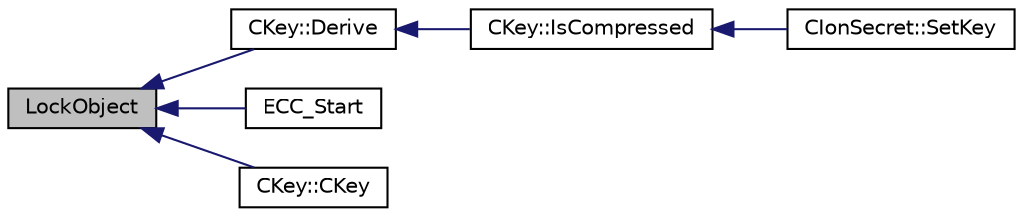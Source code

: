 digraph "LockObject"
{
  edge [fontname="Helvetica",fontsize="10",labelfontname="Helvetica",labelfontsize="10"];
  node [fontname="Helvetica",fontsize="10",shape=record];
  rankdir="LR";
  Node4 [label="LockObject",height=0.2,width=0.4,color="black", fillcolor="grey75", style="filled", fontcolor="black"];
  Node4 -> Node5 [dir="back",color="midnightblue",fontsize="10",style="solid",fontname="Helvetica"];
  Node5 [label="CKey::Derive",height=0.2,width=0.4,color="black", fillcolor="white", style="filled",URL="$class_c_key.html#a5166e6f49c17c3ad47ac0fa89305307b"];
  Node5 -> Node6 [dir="back",color="midnightblue",fontsize="10",style="solid",fontname="Helvetica"];
  Node6 [label="CKey::IsCompressed",height=0.2,width=0.4,color="black", fillcolor="white", style="filled",URL="$class_c_key.html#a96b017433a65335775cf3807d73f85ce"];
  Node6 -> Node7 [dir="back",color="midnightblue",fontsize="10",style="solid",fontname="Helvetica"];
  Node7 [label="CIonSecret::SetKey",height=0.2,width=0.4,color="black", fillcolor="white", style="filled",URL="$class_c_ion_secret.html#af28cc32f79cc793418e810e8ae12e25e"];
  Node4 -> Node8 [dir="back",color="midnightblue",fontsize="10",style="solid",fontname="Helvetica"];
  Node8 [label="ECC_Start",height=0.2,width=0.4,color="black", fillcolor="white", style="filled",URL="$key_8h.html#a5ee69136607b1012d64a045ee44ccae2",tooltip="Initialize the elliptic curve support. "];
  Node4 -> Node9 [dir="back",color="midnightblue",fontsize="10",style="solid",fontname="Helvetica"];
  Node9 [label="CKey::CKey",height=0.2,width=0.4,color="black", fillcolor="white", style="filled",URL="$class_c_key.html#a8f4ca910c7b7e729a3f2a5c59d060d3d"];
}
